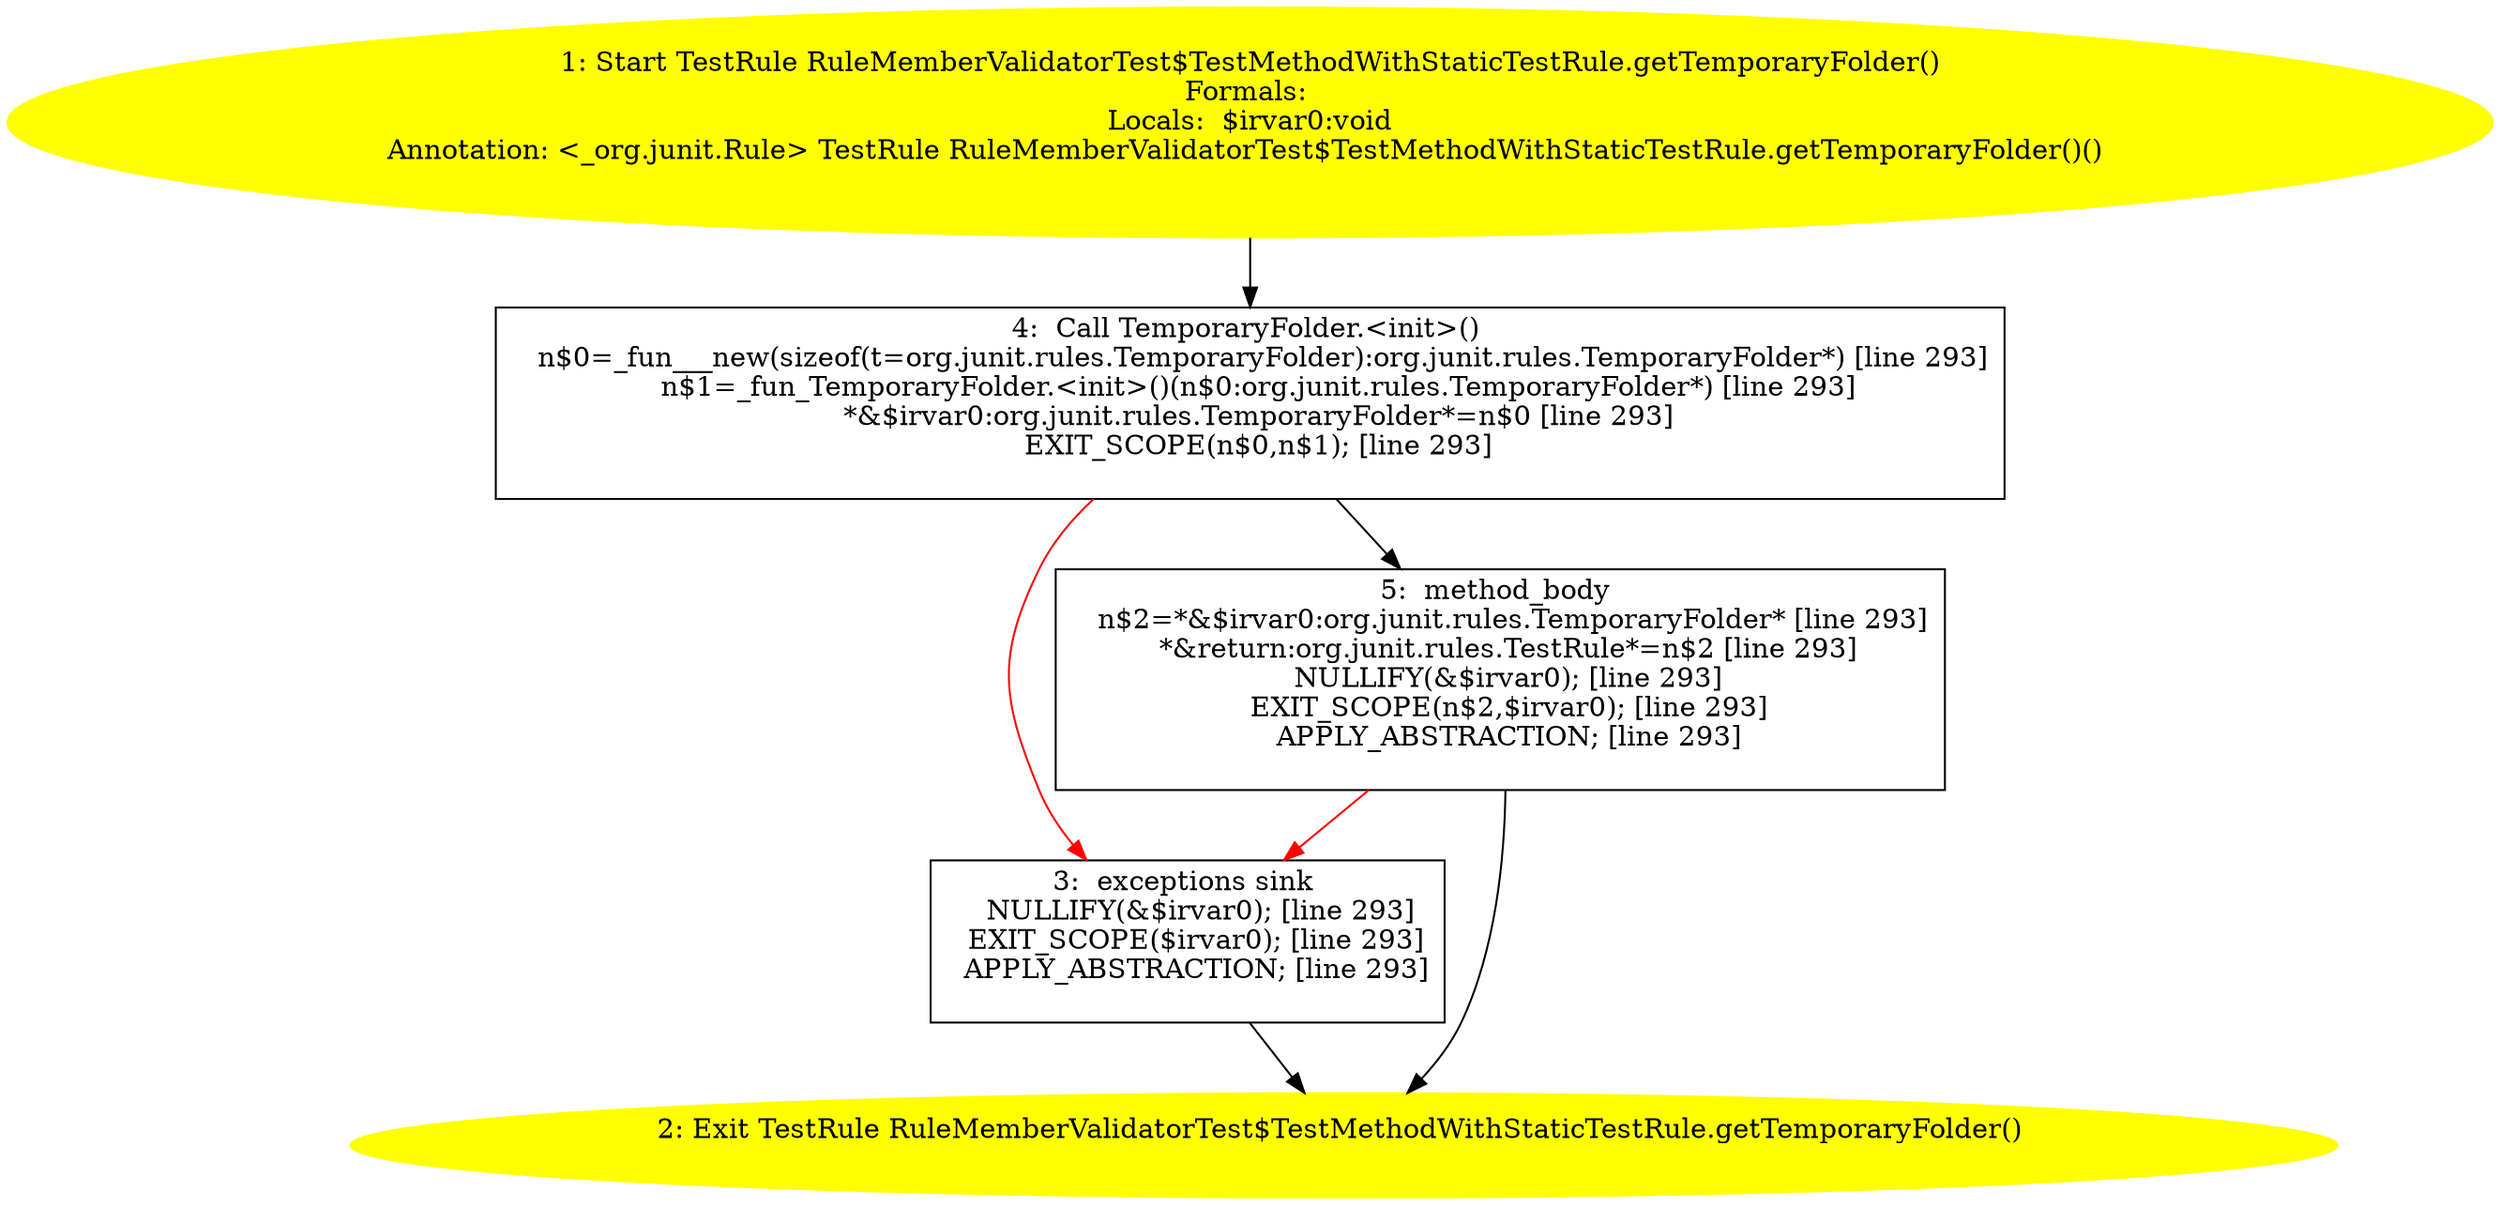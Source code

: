 /* @generated */
digraph cfg {
"org.junit.rules.RuleMemberValidatorTest$TestMethodWithStaticTestRule.getTemporaryFolder():org.junit..fa64453cc62b66248e019aae18ef7a5a_1" [label="1: Start TestRule RuleMemberValidatorTest$TestMethodWithStaticTestRule.getTemporaryFolder()\nFormals: \nLocals:  $irvar0:void\nAnnotation: <_org.junit.Rule> TestRule RuleMemberValidatorTest$TestMethodWithStaticTestRule.getTemporaryFolder()() \n  " color=yellow style=filled]
	

	 "org.junit.rules.RuleMemberValidatorTest$TestMethodWithStaticTestRule.getTemporaryFolder():org.junit..fa64453cc62b66248e019aae18ef7a5a_1" -> "org.junit.rules.RuleMemberValidatorTest$TestMethodWithStaticTestRule.getTemporaryFolder():org.junit..fa64453cc62b66248e019aae18ef7a5a_4" ;
"org.junit.rules.RuleMemberValidatorTest$TestMethodWithStaticTestRule.getTemporaryFolder():org.junit..fa64453cc62b66248e019aae18ef7a5a_2" [label="2: Exit TestRule RuleMemberValidatorTest$TestMethodWithStaticTestRule.getTemporaryFolder() \n  " color=yellow style=filled]
	

"org.junit.rules.RuleMemberValidatorTest$TestMethodWithStaticTestRule.getTemporaryFolder():org.junit..fa64453cc62b66248e019aae18ef7a5a_3" [label="3:  exceptions sink \n   NULLIFY(&$irvar0); [line 293]\n  EXIT_SCOPE($irvar0); [line 293]\n  APPLY_ABSTRACTION; [line 293]\n " shape="box"]
	

	 "org.junit.rules.RuleMemberValidatorTest$TestMethodWithStaticTestRule.getTemporaryFolder():org.junit..fa64453cc62b66248e019aae18ef7a5a_3" -> "org.junit.rules.RuleMemberValidatorTest$TestMethodWithStaticTestRule.getTemporaryFolder():org.junit..fa64453cc62b66248e019aae18ef7a5a_2" ;
"org.junit.rules.RuleMemberValidatorTest$TestMethodWithStaticTestRule.getTemporaryFolder():org.junit..fa64453cc62b66248e019aae18ef7a5a_4" [label="4:  Call TemporaryFolder.<init>() \n   n$0=_fun___new(sizeof(t=org.junit.rules.TemporaryFolder):org.junit.rules.TemporaryFolder*) [line 293]\n  n$1=_fun_TemporaryFolder.<init>()(n$0:org.junit.rules.TemporaryFolder*) [line 293]\n  *&$irvar0:org.junit.rules.TemporaryFolder*=n$0 [line 293]\n  EXIT_SCOPE(n$0,n$1); [line 293]\n " shape="box"]
	

	 "org.junit.rules.RuleMemberValidatorTest$TestMethodWithStaticTestRule.getTemporaryFolder():org.junit..fa64453cc62b66248e019aae18ef7a5a_4" -> "org.junit.rules.RuleMemberValidatorTest$TestMethodWithStaticTestRule.getTemporaryFolder():org.junit..fa64453cc62b66248e019aae18ef7a5a_5" ;
	 "org.junit.rules.RuleMemberValidatorTest$TestMethodWithStaticTestRule.getTemporaryFolder():org.junit..fa64453cc62b66248e019aae18ef7a5a_4" -> "org.junit.rules.RuleMemberValidatorTest$TestMethodWithStaticTestRule.getTemporaryFolder():org.junit..fa64453cc62b66248e019aae18ef7a5a_3" [color="red" ];
"org.junit.rules.RuleMemberValidatorTest$TestMethodWithStaticTestRule.getTemporaryFolder():org.junit..fa64453cc62b66248e019aae18ef7a5a_5" [label="5:  method_body \n   n$2=*&$irvar0:org.junit.rules.TemporaryFolder* [line 293]\n  *&return:org.junit.rules.TestRule*=n$2 [line 293]\n  NULLIFY(&$irvar0); [line 293]\n  EXIT_SCOPE(n$2,$irvar0); [line 293]\n  APPLY_ABSTRACTION; [line 293]\n " shape="box"]
	

	 "org.junit.rules.RuleMemberValidatorTest$TestMethodWithStaticTestRule.getTemporaryFolder():org.junit..fa64453cc62b66248e019aae18ef7a5a_5" -> "org.junit.rules.RuleMemberValidatorTest$TestMethodWithStaticTestRule.getTemporaryFolder():org.junit..fa64453cc62b66248e019aae18ef7a5a_2" ;
	 "org.junit.rules.RuleMemberValidatorTest$TestMethodWithStaticTestRule.getTemporaryFolder():org.junit..fa64453cc62b66248e019aae18ef7a5a_5" -> "org.junit.rules.RuleMemberValidatorTest$TestMethodWithStaticTestRule.getTemporaryFolder():org.junit..fa64453cc62b66248e019aae18ef7a5a_3" [color="red" ];
}
